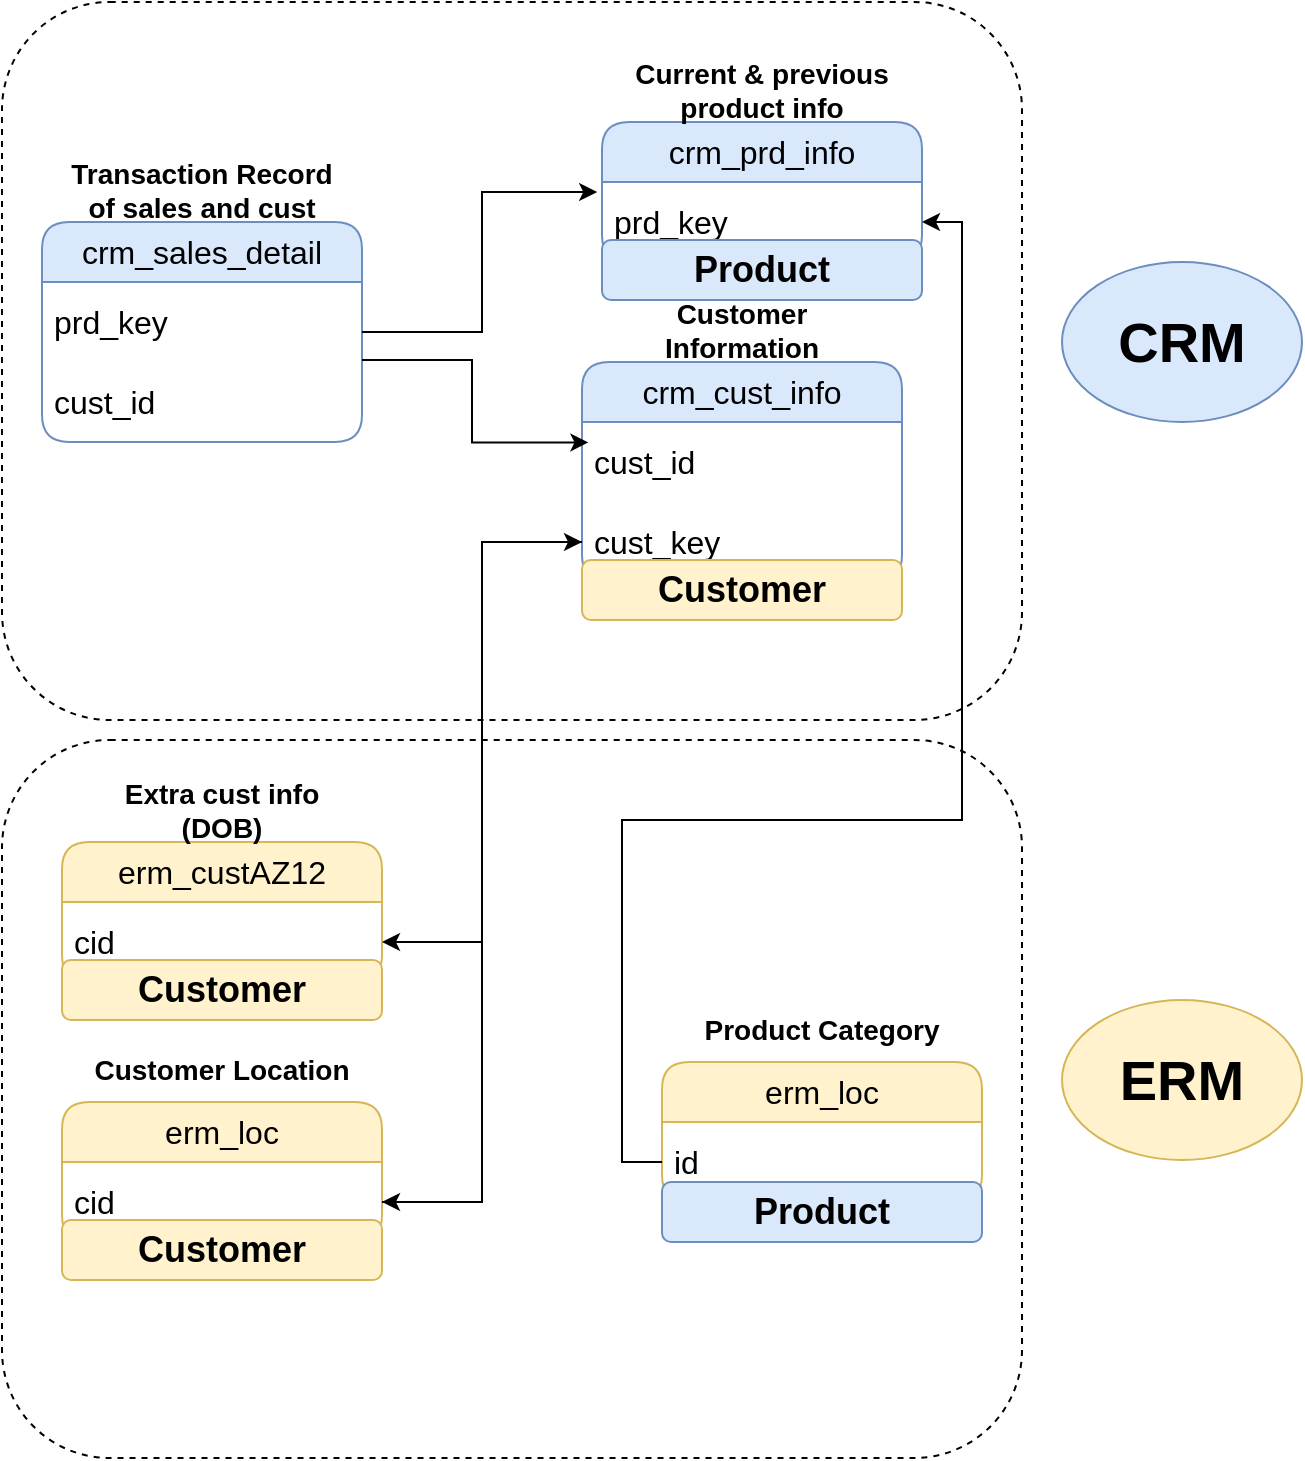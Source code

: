 <mxfile version="26.0.9">
  <diagram name="Page-1" id="zZYVvglohmyPJdxK4Nbk">
    <mxGraphModel dx="1050" dy="621" grid="1" gridSize="10" guides="1" tooltips="1" connect="1" arrows="1" fold="1" page="1" pageScale="1" pageWidth="850" pageHeight="1100" math="0" shadow="0">
      <root>
        <mxCell id="0" />
        <mxCell id="1" parent="0" />
        <mxCell id="YyjOJ7lcGBV8w4VevXk6-1" value="&lt;font&gt;crm_cust_info&lt;/font&gt;" style="swimlane;fontStyle=0;childLayout=stackLayout;horizontal=1;startSize=30;horizontalStack=0;resizeParent=1;resizeParentMax=0;resizeLast=0;collapsible=1;marginBottom=0;whiteSpace=wrap;html=1;rounded=1;fontSize=16;fillColor=#dae8fc;strokeColor=#6c8ebf;" parent="1" vertex="1">
          <mxGeometry x="300" y="191" width="160" height="110" as="geometry" />
        </mxCell>
        <mxCell id="YyjOJ7lcGBV8w4VevXk6-2" value="&lt;font&gt;cust_id&lt;/font&gt;" style="text;align=left;verticalAlign=middle;spacingLeft=4;spacingRight=4;overflow=hidden;points=[[0,0.5],[1,0.5]];portConstraint=eastwest;rotatable=0;whiteSpace=wrap;html=1;fontSize=16;" parent="YyjOJ7lcGBV8w4VevXk6-1" vertex="1">
          <mxGeometry y="30" width="160" height="40" as="geometry" />
        </mxCell>
        <mxCell id="YyjOJ7lcGBV8w4VevXk6-18" value="cust_key" style="text;align=left;verticalAlign=middle;spacingLeft=4;spacingRight=4;overflow=hidden;points=[[0,0.5],[1,0.5]];portConstraint=eastwest;rotatable=0;whiteSpace=wrap;html=1;fontSize=16;" parent="YyjOJ7lcGBV8w4VevXk6-1" vertex="1">
          <mxGeometry y="70" width="160" height="40" as="geometry" />
        </mxCell>
        <mxCell id="YyjOJ7lcGBV8w4VevXk6-5" value="&lt;font style=&quot;font-size: 14px;&quot;&gt;&lt;b&gt;Customer Information&lt;/b&gt;&lt;/font&gt;" style="text;html=1;align=center;verticalAlign=middle;whiteSpace=wrap;rounded=0;" parent="1" vertex="1">
          <mxGeometry x="310" y="160" width="140" height="30" as="geometry" />
        </mxCell>
        <mxCell id="YyjOJ7lcGBV8w4VevXk6-6" value="crm_prd_info" style="swimlane;fontStyle=0;childLayout=stackLayout;horizontal=1;startSize=30;horizontalStack=0;resizeParent=1;resizeParentMax=0;resizeLast=0;collapsible=1;marginBottom=0;whiteSpace=wrap;html=1;rounded=1;fontSize=16;fillColor=#dae8fc;strokeColor=#6c8ebf;" parent="1" vertex="1">
          <mxGeometry x="310" y="71" width="160" height="70" as="geometry" />
        </mxCell>
        <mxCell id="YyjOJ7lcGBV8w4VevXk6-7" value="prd_key" style="text;align=left;verticalAlign=middle;spacingLeft=4;spacingRight=4;overflow=hidden;points=[[0,0.5],[1,0.5]];portConstraint=eastwest;rotatable=0;whiteSpace=wrap;html=1;fontSize=16;" parent="YyjOJ7lcGBV8w4VevXk6-6" vertex="1">
          <mxGeometry y="30" width="160" height="40" as="geometry" />
        </mxCell>
        <mxCell id="YyjOJ7lcGBV8w4VevXk6-8" value="&lt;span style=&quot;font-size: 14px;&quot;&gt;&lt;b&gt;Current &amp;amp; previous product info&lt;/b&gt;&lt;/span&gt;" style="text;html=1;align=center;verticalAlign=middle;whiteSpace=wrap;rounded=0;" parent="1" vertex="1">
          <mxGeometry x="320" y="40" width="140" height="30" as="geometry" />
        </mxCell>
        <mxCell id="YyjOJ7lcGBV8w4VevXk6-9" value="crm_sales_detail" style="swimlane;fontStyle=0;childLayout=stackLayout;horizontal=1;startSize=30;horizontalStack=0;resizeParent=1;resizeParentMax=0;resizeLast=0;collapsible=1;marginBottom=0;whiteSpace=wrap;html=1;rounded=1;fontSize=16;fillColor=#dae8fc;strokeColor=#6c8ebf;" parent="1" vertex="1">
          <mxGeometry x="30" y="121" width="160" height="110" as="geometry" />
        </mxCell>
        <mxCell id="YyjOJ7lcGBV8w4VevXk6-10" value="prd_key" style="text;align=left;verticalAlign=middle;spacingLeft=4;spacingRight=4;overflow=hidden;points=[[0,0.5],[1,0.5]];portConstraint=eastwest;rotatable=0;whiteSpace=wrap;html=1;fontSize=16;" parent="YyjOJ7lcGBV8w4VevXk6-9" vertex="1">
          <mxGeometry y="30" width="160" height="40" as="geometry" />
        </mxCell>
        <mxCell id="YyjOJ7lcGBV8w4VevXk6-12" value="cust_id" style="text;align=left;verticalAlign=middle;spacingLeft=4;spacingRight=4;overflow=hidden;points=[[0,0.5],[1,0.5]];portConstraint=eastwest;rotatable=0;whiteSpace=wrap;html=1;fontSize=16;" parent="YyjOJ7lcGBV8w4VevXk6-9" vertex="1">
          <mxGeometry y="70" width="160" height="40" as="geometry" />
        </mxCell>
        <mxCell id="YyjOJ7lcGBV8w4VevXk6-11" value="&lt;span style=&quot;font-size: 14px;&quot;&gt;&lt;b&gt;Transaction Record of sales and cust&lt;/b&gt;&lt;/span&gt;" style="text;html=1;align=center;verticalAlign=middle;whiteSpace=wrap;rounded=0;" parent="1" vertex="1">
          <mxGeometry x="40" y="90" width="140" height="30" as="geometry" />
        </mxCell>
        <mxCell id="YyjOJ7lcGBV8w4VevXk6-13" style="edgeStyle=orthogonalEdgeStyle;rounded=0;orthogonalLoop=1;jettySize=auto;html=1;entryX=-0.015;entryY=0.125;entryDx=0;entryDy=0;entryPerimeter=0;" parent="1" source="YyjOJ7lcGBV8w4VevXk6-9" target="YyjOJ7lcGBV8w4VevXk6-7" edge="1">
          <mxGeometry relative="1" as="geometry" />
        </mxCell>
        <mxCell id="YyjOJ7lcGBV8w4VevXk6-14" style="edgeStyle=orthogonalEdgeStyle;rounded=0;orthogonalLoop=1;jettySize=auto;html=1;entryX=0.02;entryY=0.255;entryDx=0;entryDy=0;entryPerimeter=0;" parent="1" source="YyjOJ7lcGBV8w4VevXk6-10" target="YyjOJ7lcGBV8w4VevXk6-2" edge="1">
          <mxGeometry relative="1" as="geometry">
            <Array as="points">
              <mxPoint x="245" y="190" />
              <mxPoint x="245" y="231" />
            </Array>
          </mxGeometry>
        </mxCell>
        <mxCell id="YyjOJ7lcGBV8w4VevXk6-15" value="erm_custAZ12" style="swimlane;fontStyle=0;childLayout=stackLayout;horizontal=1;startSize=30;horizontalStack=0;resizeParent=1;resizeParentMax=0;resizeLast=0;collapsible=1;marginBottom=0;whiteSpace=wrap;html=1;rounded=1;fontSize=16;fillColor=#fff2cc;strokeColor=#d6b656;" parent="1" vertex="1">
          <mxGeometry x="40" y="431" width="160" height="70" as="geometry" />
        </mxCell>
        <mxCell id="YyjOJ7lcGBV8w4VevXk6-16" value="&lt;font&gt;cid&lt;/font&gt;" style="text;align=left;verticalAlign=middle;spacingLeft=4;spacingRight=4;overflow=hidden;points=[[0,0.5],[1,0.5]];portConstraint=eastwest;rotatable=0;whiteSpace=wrap;html=1;fontSize=16;" parent="YyjOJ7lcGBV8w4VevXk6-15" vertex="1">
          <mxGeometry y="30" width="160" height="40" as="geometry" />
        </mxCell>
        <mxCell id="YyjOJ7lcGBV8w4VevXk6-17" value="&lt;span style=&quot;font-size: 14px;&quot;&gt;&lt;b&gt;Extra cust info (DOB)&lt;/b&gt;&lt;/span&gt;" style="text;html=1;align=center;verticalAlign=middle;whiteSpace=wrap;rounded=0;" parent="1" vertex="1">
          <mxGeometry x="50" y="400" width="140" height="30" as="geometry" />
        </mxCell>
        <mxCell id="YyjOJ7lcGBV8w4VevXk6-19" style="edgeStyle=orthogonalEdgeStyle;rounded=0;orthogonalLoop=1;jettySize=auto;html=1;entryX=1;entryY=0.5;entryDx=0;entryDy=0;" parent="1" source="YyjOJ7lcGBV8w4VevXk6-18" target="YyjOJ7lcGBV8w4VevXk6-16" edge="1">
          <mxGeometry relative="1" as="geometry" />
        </mxCell>
        <mxCell id="YyjOJ7lcGBV8w4VevXk6-20" value="erm_loc" style="swimlane;fontStyle=0;childLayout=stackLayout;horizontal=1;startSize=30;horizontalStack=0;resizeParent=1;resizeParentMax=0;resizeLast=0;collapsible=1;marginBottom=0;whiteSpace=wrap;html=1;rounded=1;fontSize=16;fillColor=#fff2cc;strokeColor=#d6b656;" parent="1" vertex="1">
          <mxGeometry x="40" y="561" width="160" height="70" as="geometry" />
        </mxCell>
        <mxCell id="YyjOJ7lcGBV8w4VevXk6-21" value="cid" style="text;align=left;verticalAlign=middle;spacingLeft=4;spacingRight=4;overflow=hidden;points=[[0,0.5],[1,0.5]];portConstraint=eastwest;rotatable=0;whiteSpace=wrap;html=1;fontSize=16;" parent="YyjOJ7lcGBV8w4VevXk6-20" vertex="1">
          <mxGeometry y="30" width="160" height="40" as="geometry" />
        </mxCell>
        <mxCell id="YyjOJ7lcGBV8w4VevXk6-22" value="&lt;span style=&quot;font-size: 14px;&quot;&gt;&lt;b&gt;Customer Location&lt;/b&gt;&lt;/span&gt;" style="text;html=1;align=center;verticalAlign=middle;whiteSpace=wrap;rounded=0;" parent="1" vertex="1">
          <mxGeometry x="50" y="530" width="140" height="30" as="geometry" />
        </mxCell>
        <mxCell id="YyjOJ7lcGBV8w4VevXk6-23" style="edgeStyle=orthogonalEdgeStyle;rounded=0;orthogonalLoop=1;jettySize=auto;html=1;entryX=0;entryY=0.5;entryDx=0;entryDy=0;" parent="1" source="YyjOJ7lcGBV8w4VevXk6-21" target="YyjOJ7lcGBV8w4VevXk6-18" edge="1">
          <mxGeometry relative="1" as="geometry" />
        </mxCell>
        <mxCell id="YyjOJ7lcGBV8w4VevXk6-24" style="edgeStyle=orthogonalEdgeStyle;rounded=0;orthogonalLoop=1;jettySize=auto;html=1;entryX=1;entryY=0.5;entryDx=0;entryDy=0;" parent="1" source="YyjOJ7lcGBV8w4VevXk6-18" target="YyjOJ7lcGBV8w4VevXk6-21" edge="1">
          <mxGeometry relative="1" as="geometry" />
        </mxCell>
        <mxCell id="YyjOJ7lcGBV8w4VevXk6-25" value="erm_loc" style="swimlane;fontStyle=0;childLayout=stackLayout;horizontal=1;startSize=30;horizontalStack=0;resizeParent=1;resizeParentMax=0;resizeLast=0;collapsible=1;marginBottom=0;whiteSpace=wrap;html=1;rounded=1;fontSize=16;fillColor=#fff2cc;strokeColor=#d6b656;" parent="1" vertex="1">
          <mxGeometry x="340" y="541" width="160" height="70" as="geometry" />
        </mxCell>
        <mxCell id="YyjOJ7lcGBV8w4VevXk6-26" value="id" style="text;align=left;verticalAlign=middle;spacingLeft=4;spacingRight=4;overflow=hidden;points=[[0,0.5],[1,0.5]];portConstraint=eastwest;rotatable=0;whiteSpace=wrap;html=1;fontSize=16;" parent="YyjOJ7lcGBV8w4VevXk6-25" vertex="1">
          <mxGeometry y="30" width="160" height="40" as="geometry" />
        </mxCell>
        <mxCell id="YyjOJ7lcGBV8w4VevXk6-27" value="&lt;span style=&quot;font-size: 14px;&quot;&gt;&lt;b&gt;Product Category&lt;/b&gt;&lt;/span&gt;" style="text;html=1;align=center;verticalAlign=middle;whiteSpace=wrap;rounded=0;" parent="1" vertex="1">
          <mxGeometry x="350" y="510" width="140" height="30" as="geometry" />
        </mxCell>
        <mxCell id="YyjOJ7lcGBV8w4VevXk6-28" style="edgeStyle=orthogonalEdgeStyle;rounded=0;orthogonalLoop=1;jettySize=auto;html=1;entryX=1;entryY=0.5;entryDx=0;entryDy=0;" parent="1" source="YyjOJ7lcGBV8w4VevXk6-26" target="YyjOJ7lcGBV8w4VevXk6-7" edge="1">
          <mxGeometry relative="1" as="geometry">
            <Array as="points">
              <mxPoint x="320" y="591" />
              <mxPoint x="320" y="420" />
              <mxPoint x="490" y="420" />
              <mxPoint x="490" y="121" />
            </Array>
          </mxGeometry>
        </mxCell>
        <mxCell id="YyjOJ7lcGBV8w4VevXk6-29" value="" style="rounded=1;whiteSpace=wrap;html=1;fillColor=none;dashed=1;" parent="1" vertex="1">
          <mxGeometry x="10" y="11" width="510" height="359" as="geometry" />
        </mxCell>
        <mxCell id="YyjOJ7lcGBV8w4VevXk6-30" value="" style="rounded=1;whiteSpace=wrap;html=1;fillColor=none;dashed=1;" parent="1" vertex="1">
          <mxGeometry x="10" y="380" width="510" height="359" as="geometry" />
        </mxCell>
        <mxCell id="YyjOJ7lcGBV8w4VevXk6-31" value="&lt;b&gt;&lt;font style=&quot;font-size: 28px;&quot;&gt;CRM&lt;/font&gt;&lt;/b&gt;" style="ellipse;whiteSpace=wrap;html=1;fillColor=#dae8fc;strokeColor=#6c8ebf;" parent="1" vertex="1">
          <mxGeometry x="540" y="141" width="120" height="80" as="geometry" />
        </mxCell>
        <mxCell id="YyjOJ7lcGBV8w4VevXk6-32" value="&lt;span style=&quot;font-size: 28px;&quot;&gt;&lt;b&gt;ERM&lt;/b&gt;&lt;/span&gt;" style="ellipse;whiteSpace=wrap;html=1;fillColor=#fff2cc;strokeColor=#d6b656;" parent="1" vertex="1">
          <mxGeometry x="540" y="510" width="120" height="80" as="geometry" />
        </mxCell>
        <mxCell id="nV1wrJIHrcDyvhdUey0Q-1" value="&lt;b&gt;&lt;font style=&quot;font-size: 18px;&quot;&gt;Customer&lt;/font&gt;&lt;/b&gt;" style="rounded=1;whiteSpace=wrap;html=1;fillColor=#fff2cc;strokeColor=#d6b656;" vertex="1" parent="1">
          <mxGeometry x="300" y="290" width="160" height="30" as="geometry" />
        </mxCell>
        <mxCell id="nV1wrJIHrcDyvhdUey0Q-2" value="&lt;b&gt;&lt;font style=&quot;font-size: 18px;&quot;&gt;Customer&lt;/font&gt;&lt;/b&gt;" style="rounded=1;whiteSpace=wrap;html=1;fillColor=#fff2cc;strokeColor=#d6b656;" vertex="1" parent="1">
          <mxGeometry x="40" y="620" width="160" height="30" as="geometry" />
        </mxCell>
        <mxCell id="nV1wrJIHrcDyvhdUey0Q-3" value="&lt;b&gt;&lt;font style=&quot;font-size: 18px;&quot;&gt;Customer&lt;/font&gt;&lt;/b&gt;" style="rounded=1;whiteSpace=wrap;html=1;fillColor=#fff2cc;strokeColor=#d6b656;" vertex="1" parent="1">
          <mxGeometry x="40" y="490" width="160" height="30" as="geometry" />
        </mxCell>
        <mxCell id="nV1wrJIHrcDyvhdUey0Q-4" value="&lt;span style=&quot;font-size: 18px;&quot;&gt;&lt;b&gt;Product&lt;/b&gt;&lt;/span&gt;" style="rounded=1;whiteSpace=wrap;html=1;fillColor=#dae8fc;strokeColor=#6c8ebf;" vertex="1" parent="1">
          <mxGeometry x="340" y="601" width="160" height="30" as="geometry" />
        </mxCell>
        <mxCell id="nV1wrJIHrcDyvhdUey0Q-5" value="&lt;span style=&quot;font-size: 18px;&quot;&gt;&lt;b&gt;Product&lt;/b&gt;&lt;/span&gt;" style="rounded=1;whiteSpace=wrap;html=1;fillColor=#dae8fc;strokeColor=#6c8ebf;" vertex="1" parent="1">
          <mxGeometry x="310" y="130" width="160" height="30" as="geometry" />
        </mxCell>
      </root>
    </mxGraphModel>
  </diagram>
</mxfile>
